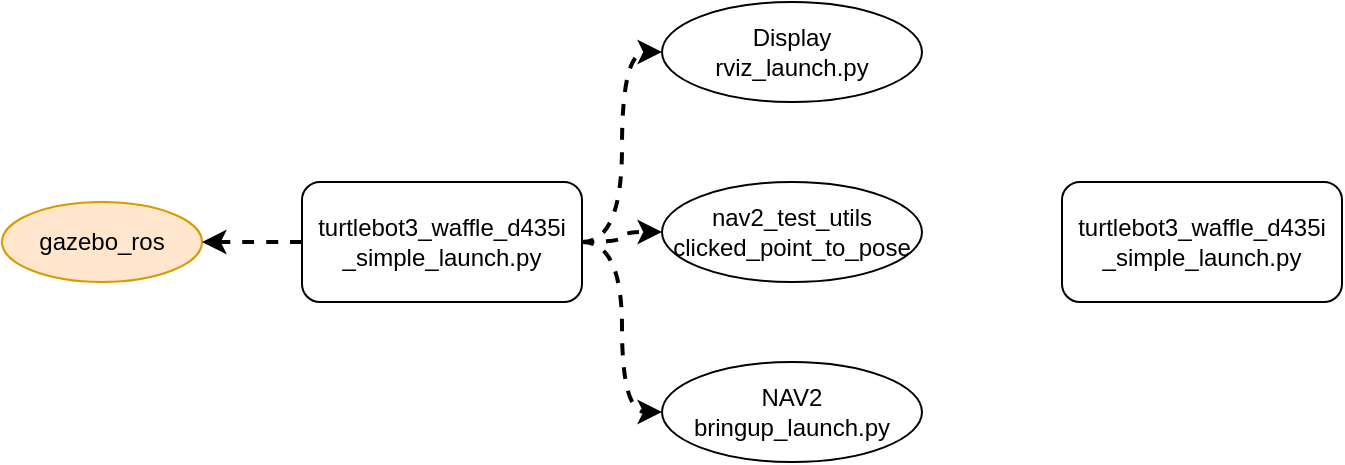 <mxfile version="28.2.6">
  <diagram name="第 1 页" id="RBTDLakMsTcFVfPzg-NT">
    <mxGraphModel dx="1762" dy="527" grid="1" gridSize="10" guides="1" tooltips="1" connect="1" arrows="1" fold="1" page="1" pageScale="1" pageWidth="827" pageHeight="1169" math="0" shadow="0">
      <root>
        <mxCell id="0" />
        <mxCell id="1" parent="0" />
        <mxCell id="eeXThbEoa6EUHzhbDJ3H-1" value="NAV2&lt;br&gt;bringup_launch.py" style="ellipse;whiteSpace=wrap;html=1;" parent="1" vertex="1">
          <mxGeometry x="170" y="300" width="130" height="50" as="geometry" />
        </mxCell>
        <mxCell id="L1FFWz3AhNdYmzXnrGuF-2" value="Display&lt;br&gt;rviz_launch.py" style="ellipse;whiteSpace=wrap;html=1;" vertex="1" parent="1">
          <mxGeometry x="170" y="120" width="130" height="50" as="geometry" />
        </mxCell>
        <mxCell id="L1FFWz3AhNdYmzXnrGuF-3" value="gazebo_ros" style="ellipse;whiteSpace=wrap;html=1;fillColor=#ffe6cc;strokeColor=#d79b00;" vertex="1" parent="1">
          <mxGeometry x="-160" y="220" width="100" height="40" as="geometry" />
        </mxCell>
        <mxCell id="L1FFWz3AhNdYmzXnrGuF-4" value="nav2_test_utils&lt;br&gt;clicked_point_to_pose" style="ellipse;whiteSpace=wrap;html=1;" vertex="1" parent="1">
          <mxGeometry x="170" y="210" width="130" height="50" as="geometry" />
        </mxCell>
        <mxCell id="L1FFWz3AhNdYmzXnrGuF-8" style="edgeStyle=orthogonalEdgeStyle;curved=1;rounded=0;orthogonalLoop=1;jettySize=auto;html=1;exitX=0;exitY=0.5;exitDx=0;exitDy=0;entryX=1;entryY=0.5;entryDx=0;entryDy=0;strokeWidth=2;dashed=1;" edge="1" parent="1" source="L1FFWz3AhNdYmzXnrGuF-6" target="L1FFWz3AhNdYmzXnrGuF-3">
          <mxGeometry relative="1" as="geometry" />
        </mxCell>
        <mxCell id="L1FFWz3AhNdYmzXnrGuF-9" style="edgeStyle=orthogonalEdgeStyle;curved=1;rounded=0;orthogonalLoop=1;jettySize=auto;html=1;exitX=1;exitY=0.5;exitDx=0;exitDy=0;entryX=0;entryY=0.5;entryDx=0;entryDy=0;strokeWidth=2;dashed=1;" edge="1" parent="1" source="L1FFWz3AhNdYmzXnrGuF-6" target="L1FFWz3AhNdYmzXnrGuF-2">
          <mxGeometry relative="1" as="geometry" />
        </mxCell>
        <mxCell id="L1FFWz3AhNdYmzXnrGuF-10" style="edgeStyle=orthogonalEdgeStyle;curved=1;rounded=0;orthogonalLoop=1;jettySize=auto;html=1;exitX=1;exitY=0.5;exitDx=0;exitDy=0;entryX=0;entryY=0.5;entryDx=0;entryDy=0;strokeWidth=2;dashed=1;" edge="1" parent="1" source="L1FFWz3AhNdYmzXnrGuF-6" target="L1FFWz3AhNdYmzXnrGuF-4">
          <mxGeometry relative="1" as="geometry" />
        </mxCell>
        <mxCell id="L1FFWz3AhNdYmzXnrGuF-11" style="edgeStyle=orthogonalEdgeStyle;curved=1;rounded=0;orthogonalLoop=1;jettySize=auto;html=1;exitX=1;exitY=0.5;exitDx=0;exitDy=0;entryX=0;entryY=0.5;entryDx=0;entryDy=0;strokeWidth=2;dashed=1;" edge="1" parent="1" source="L1FFWz3AhNdYmzXnrGuF-6" target="eeXThbEoa6EUHzhbDJ3H-1">
          <mxGeometry relative="1" as="geometry" />
        </mxCell>
        <mxCell id="L1FFWz3AhNdYmzXnrGuF-6" value="turtlebot3_waffle_d435i&lt;br&gt;_simple_launch.py" style="rounded=1;whiteSpace=wrap;html=1;" vertex="1" parent="1">
          <mxGeometry x="-10" y="210" width="140" height="60" as="geometry" />
        </mxCell>
        <mxCell id="L1FFWz3AhNdYmzXnrGuF-12" value="turtlebot3_waffle_d435i&lt;br&gt;_simple_launch.py" style="rounded=1;whiteSpace=wrap;html=1;" vertex="1" parent="1">
          <mxGeometry x="370" y="210" width="140" height="60" as="geometry" />
        </mxCell>
      </root>
    </mxGraphModel>
  </diagram>
</mxfile>
